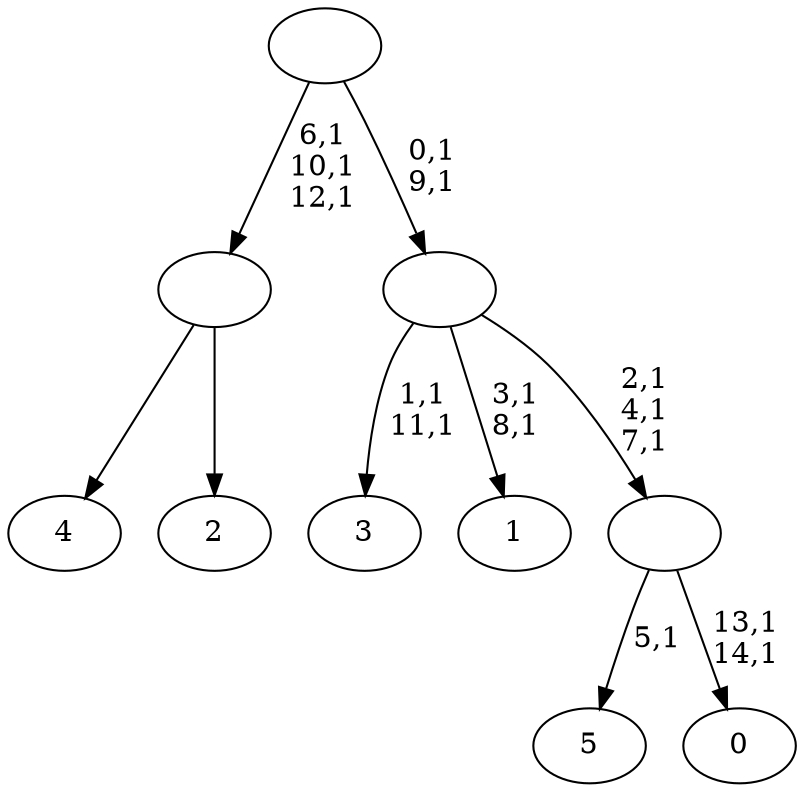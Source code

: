 digraph T {
	21 [label="5"]
	19 [label="4"]
	18 [label="3"]
	15 [label="2"]
	14 [label=""]
	11 [label="1"]
	8 [label="0"]
	5 [label=""]
	2 [label=""]
	0 [label=""]
	14 -> 19 [label=""]
	14 -> 15 [label=""]
	5 -> 8 [label="13,1\n14,1"]
	5 -> 21 [label="5,1"]
	2 -> 5 [label="2,1\n4,1\n7,1"]
	2 -> 11 [label="3,1\n8,1"]
	2 -> 18 [label="1,1\n11,1"]
	0 -> 2 [label="0,1\n9,1"]
	0 -> 14 [label="6,1\n10,1\n12,1"]
}
